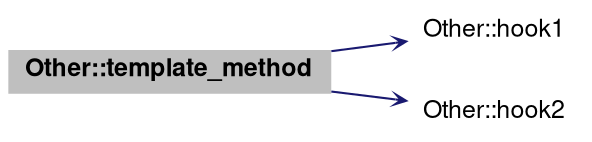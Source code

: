 digraph "Other::template_method"
{
 // LATEX_PDF_SIZE
  bgcolor="transparent";
  edge [fontname="Helvetica,Arial,sans-serif",fontsize=15,labelfontsize=15 arrowhead=open arrowtail=open arrowsize=0.5];
  node [fontname="Helvetica,Arial,sans-serif",fontsize=15,fontsize=12 shape=plaintext];
  rankdir="LR";
  Node1 [label=<<b>Other::template_method</b>>,height=0.2,width=0.4,color="black", fillcolor="grey75", style="filled", fontcolor="black",tooltip="Template_method_pattern"];
  Node1 -> Node2 [color="midnightblue",style="solid"];
  Node2 [label="Other::hook1",height=0.2,width=0.4,color="black",URL="$structOther.html#aa9ad5b291051d68c5a812446a0566713",tooltip=" "];
  Node1 -> Node3 [color="midnightblue",style="solid"];
  Node3 [label="Other::hook2",height=0.2,width=0.4,color="black",URL="$structOther.html#ae28f59a5208e77738508a33840e91183",tooltip=" "];
}
